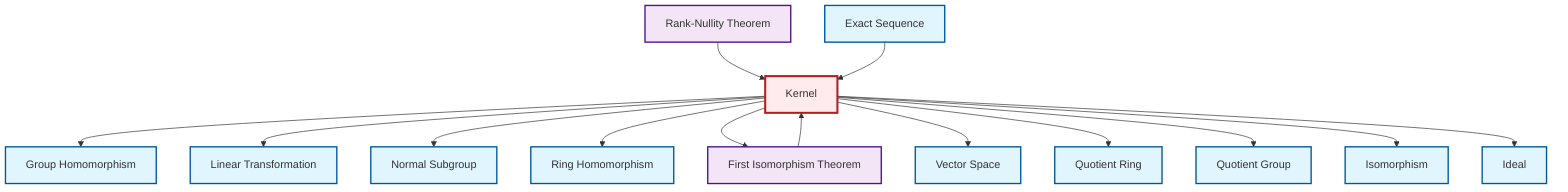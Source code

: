 graph TD
    classDef definition fill:#e1f5fe,stroke:#01579b,stroke-width:2px
    classDef theorem fill:#f3e5f5,stroke:#4a148c,stroke-width:2px
    classDef axiom fill:#fff3e0,stroke:#e65100,stroke-width:2px
    classDef example fill:#e8f5e9,stroke:#1b5e20,stroke-width:2px
    classDef current fill:#ffebee,stroke:#b71c1c,stroke-width:3px
    def-kernel["Kernel"]:::definition
    def-homomorphism["Group Homomorphism"]:::definition
    def-isomorphism["Isomorphism"]:::definition
    def-normal-subgroup["Normal Subgroup"]:::definition
    def-ring-homomorphism["Ring Homomorphism"]:::definition
    def-quotient-ring["Quotient Ring"]:::definition
    thm-first-isomorphism["First Isomorphism Theorem"]:::theorem
    def-ideal["Ideal"]:::definition
    def-exact-sequence["Exact Sequence"]:::definition
    def-linear-transformation["Linear Transformation"]:::definition
    thm-rank-nullity["Rank-Nullity Theorem"]:::theorem
    def-quotient-group["Quotient Group"]:::definition
    def-vector-space["Vector Space"]:::definition
    def-kernel --> def-homomorphism
    def-kernel --> def-linear-transformation
    def-kernel --> def-normal-subgroup
    def-kernel --> def-ring-homomorphism
    def-kernel --> thm-first-isomorphism
    def-kernel --> def-vector-space
    thm-first-isomorphism --> def-kernel
    def-kernel --> def-quotient-ring
    def-kernel --> def-quotient-group
    def-kernel --> def-isomorphism
    def-kernel --> def-ideal
    thm-rank-nullity --> def-kernel
    def-exact-sequence --> def-kernel
    class def-kernel current